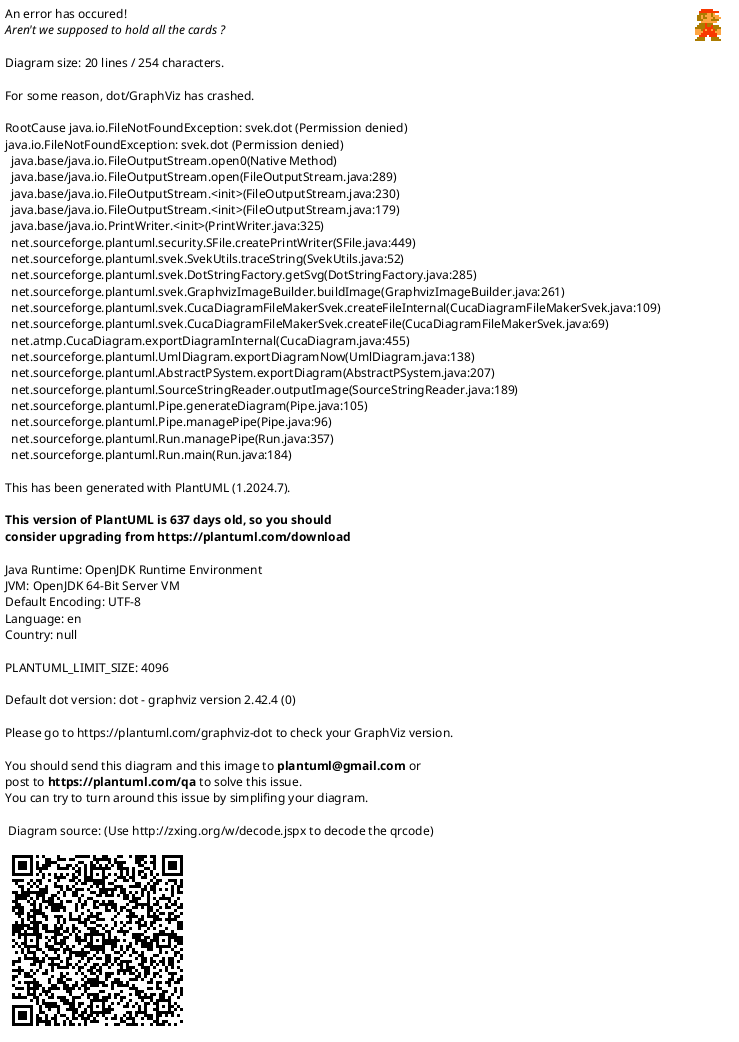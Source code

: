 {
  "sha1": "l2jbnvksido2tskklvstpx2tiu02xqp",
  "insertion": {
    "when": "2024-06-03T18:59:33.611Z",
    "user": "plantuml@gmail.com"
  }
}
@startuml
!pragma svek_trace on
together {

     rectangle Rec1 {
         rectangle One
         rectangle Two

         One -> Two
     }

     rectangle Rec2 {
         rectangle Three
         rectangle Four

         Three -> Four
     }
}

@enduml
